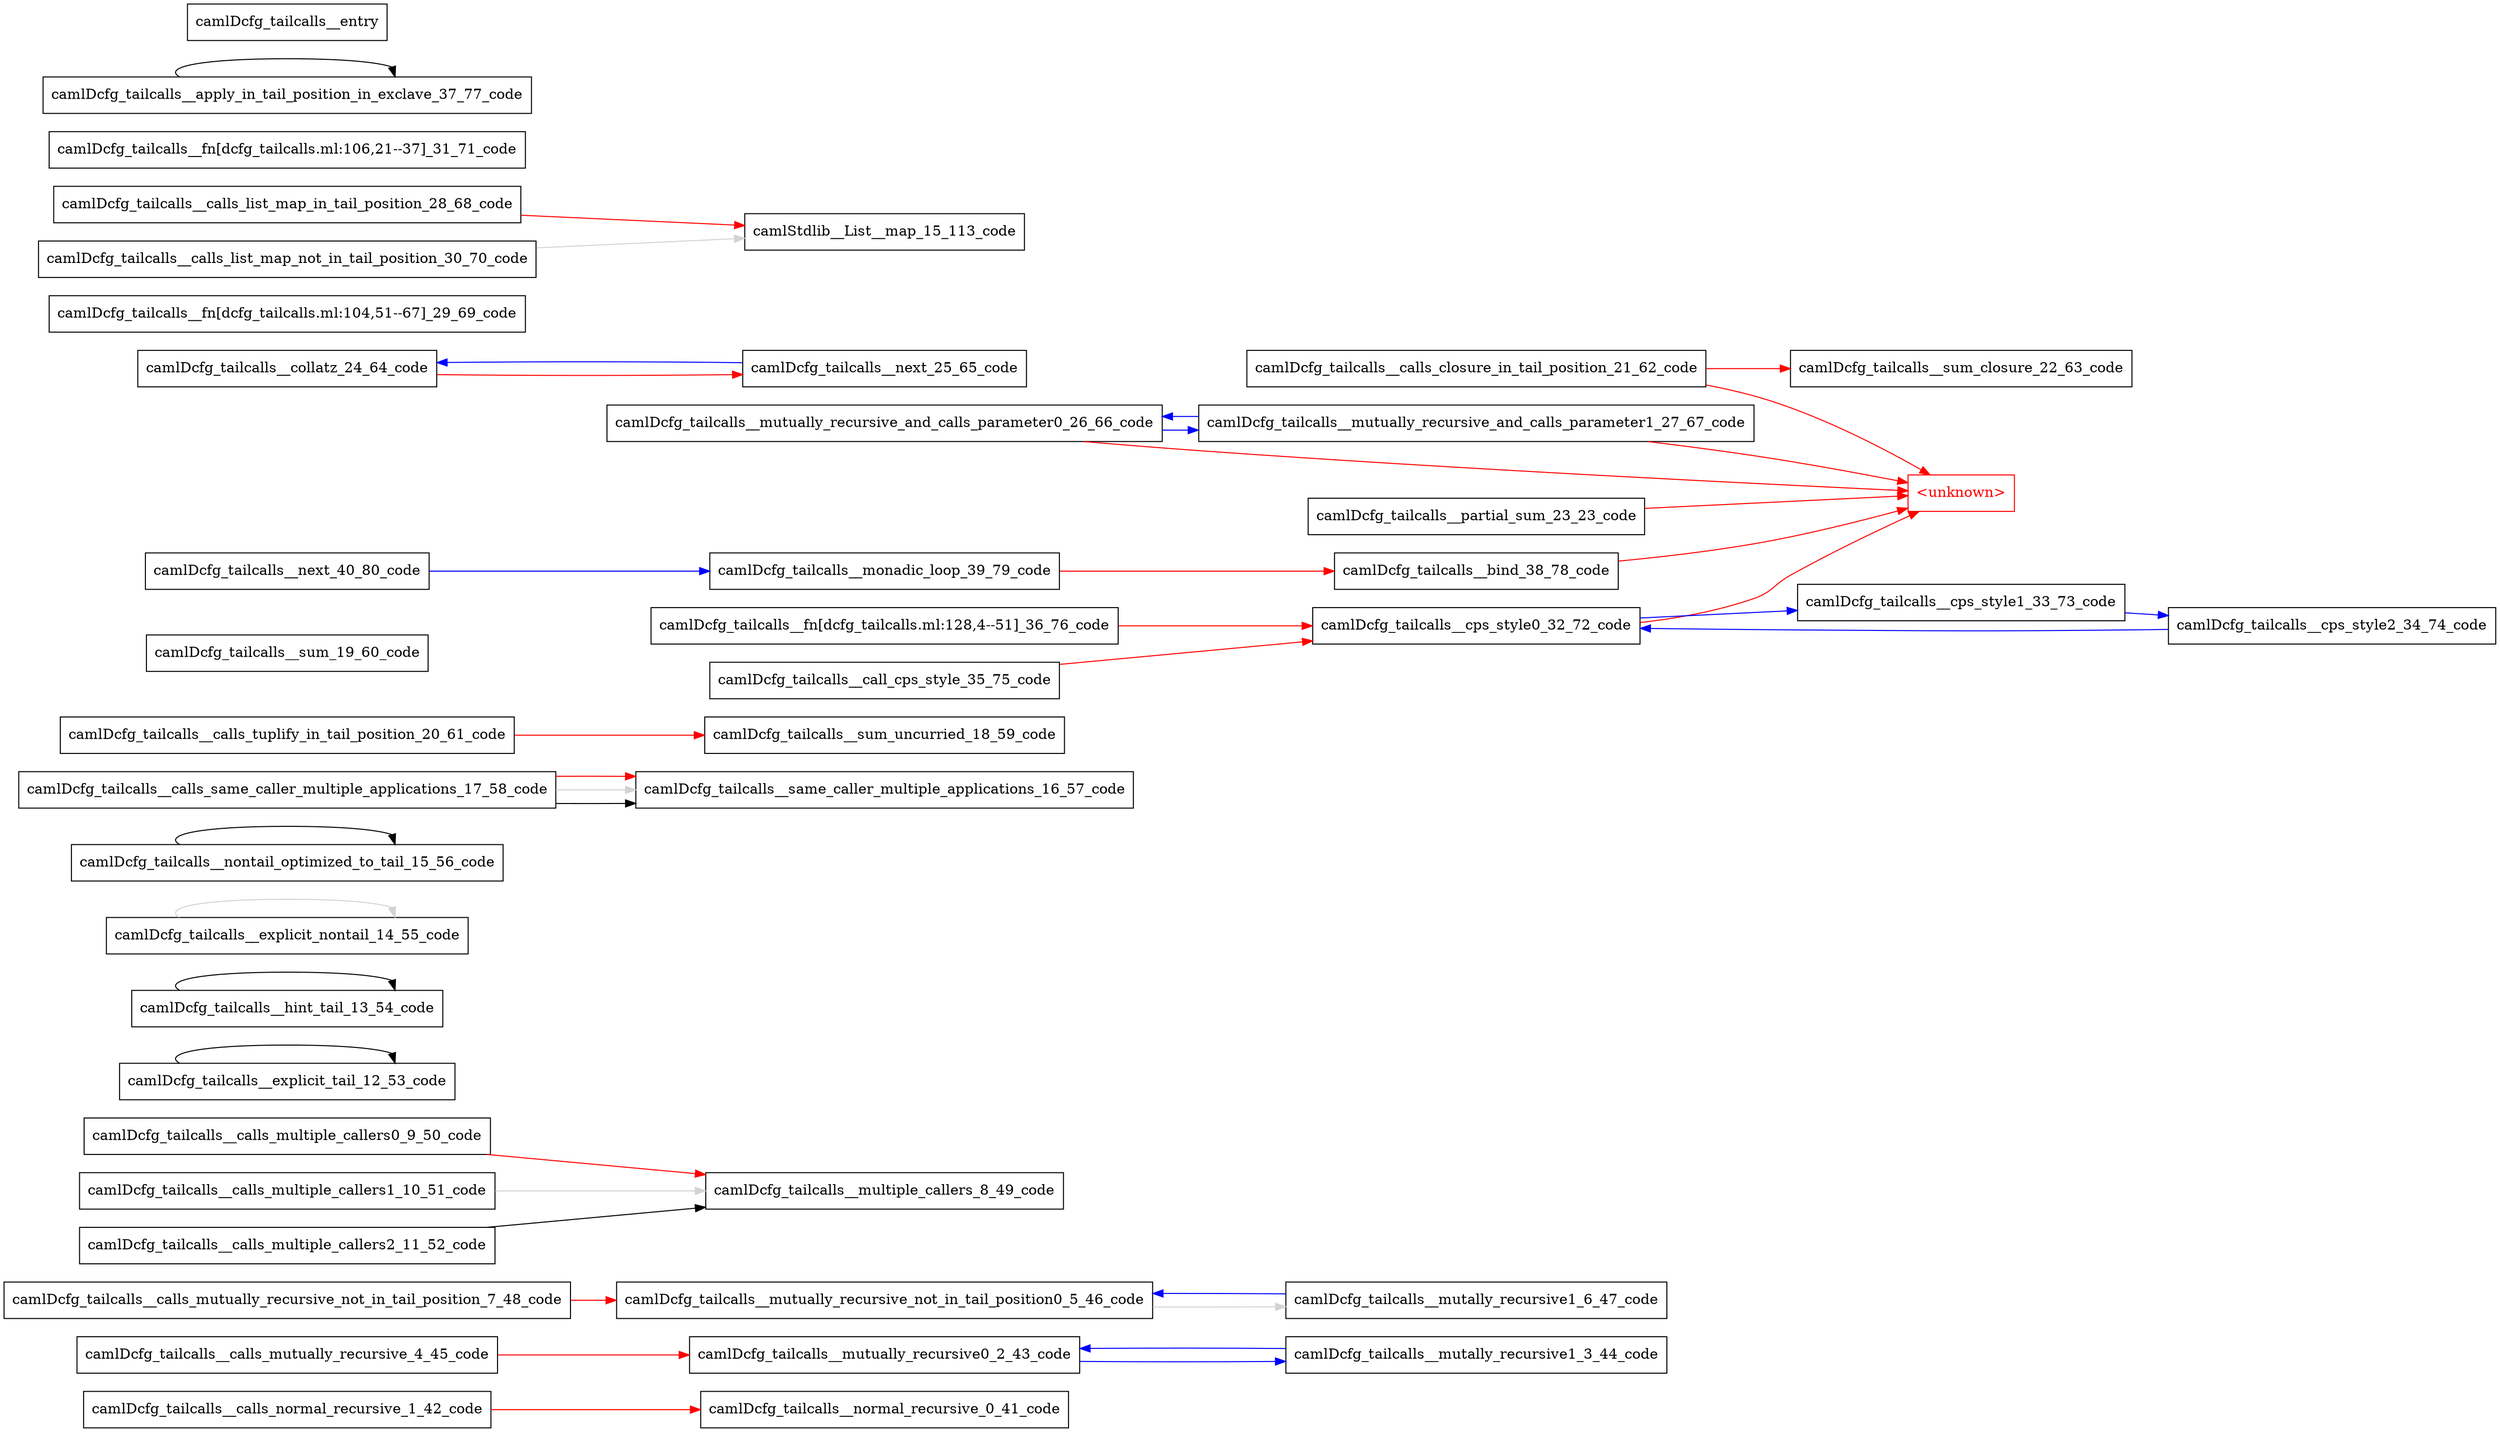 digraph {
  rankdir=LR
  0 [label="camlDcfg_tailcalls__normal_recursive_0_41_code" shape=box color="black" fontcolor="black"]
  1 [label="camlDcfg_tailcalls__calls_normal_recursive_1_42_code" shape=box color="black" fontcolor="black"]
  1 -> 0 [color="red" style="solid"]
  2 [label="camlDcfg_tailcalls__mutually_recursive0_2_43_code" shape=box color="black" fontcolor="black"]
  2 -> 3 [color="blue" style="solid"]
  3 [label="camlDcfg_tailcalls__mutally_recursive1_3_44_code" shape=box color="black" fontcolor="black"]
  3 -> 2 [color="blue" style="solid"]
  4 [label="camlDcfg_tailcalls__calls_mutually_recursive_4_45_code" shape=box color="black" fontcolor="black"]
  4 -> 2 [color="red" style="solid"]
  5 [label="camlDcfg_tailcalls__mutually_recursive_not_in_tail_position0_5_46_code" shape=box color="black" fontcolor="black"]
  5 -> 6 [color="lightgrey" style="solid"]
  6 [label="camlDcfg_tailcalls__mutally_recursive1_6_47_code" shape=box color="black" fontcolor="black"]
  6 -> 5 [color="blue" style="solid"]
  7 [label="camlDcfg_tailcalls__calls_mutually_recursive_not_in_tail_position_7_48_code" shape=box color="black" fontcolor="black"]
  7 -> 5 [color="red" style="solid"]
  8 [label="camlDcfg_tailcalls__multiple_callers_8_49_code" shape=box color="black" fontcolor="black"]
  9 [label="camlDcfg_tailcalls__calls_multiple_callers0_9_50_code" shape=box color="black" fontcolor="black"]
  9 -> 8 [color="red" style="solid"]
  10 [label="camlDcfg_tailcalls__calls_multiple_callers1_10_51_code" shape=box color="black" fontcolor="black"]
  10 -> 8 [color="lightgrey" style="solid"]
  11 [label="camlDcfg_tailcalls__calls_multiple_callers2_11_52_code" shape=box color="black" fontcolor="black"]
  11 -> 8 [color="black" style="solid"]
  12 [label="camlDcfg_tailcalls__explicit_tail_12_53_code" shape=box color="black" fontcolor="black"]
  12 -> 12 [color="black" style="solid"]
  13 [label="camlDcfg_tailcalls__hint_tail_13_54_code" shape=box color="black" fontcolor="black"]
  13 -> 13 [color="black" style="solid"]
  14 [label="camlDcfg_tailcalls__explicit_nontail_14_55_code" shape=box color="black" fontcolor="black"]
  14 -> 14 [color="lightgrey" style="solid"]
  15 [label="camlDcfg_tailcalls__nontail_optimized_to_tail_15_56_code" shape=box color="black" fontcolor="black"]
  15 -> 15 [color="black" style="solid"]
  16 [label="camlDcfg_tailcalls__same_caller_multiple_applications_16_57_code" shape=box color="black" fontcolor="black"]
  17 [label="camlDcfg_tailcalls__calls_same_caller_multiple_applications_17_58_code" shape=box color="black" fontcolor="black"]
  17 -> 16 [color="black" style="solid"]
  17 -> 16 [color="lightgrey" style="solid"]
  17 -> 16 [color="red" style="solid"]
  18 [label="camlDcfg_tailcalls__sum_uncurried_18_59_code" shape=box color="black" fontcolor="black"]
  19 [label="camlDcfg_tailcalls__sum_19_60_code" shape=box color="black" fontcolor="black"]
  20 [label="camlDcfg_tailcalls__calls_tuplify_in_tail_position_20_61_code" shape=box color="black" fontcolor="black"]
  20 -> 18 [color="red" style="solid"]
  21 [label="camlDcfg_tailcalls__calls_closure_in_tail_position_21_62_code" shape=box color="black" fontcolor="black"]
  21 -> unknown [color="red" style="solid"]
  21 -> 22 [color="red" style="solid"]
  22 [label="camlDcfg_tailcalls__sum_closure_22_63_code" shape=box color="black" fontcolor="black"]
  23 [label="camlDcfg_tailcalls__partial_sum_23_23_code" shape=box color="black" fontcolor="black"]
  23 -> unknown [color="red" style="solid"]
  24 [label="camlDcfg_tailcalls__collatz_24_64_code" shape=box color="black" fontcolor="black"]
  24 -> 25 [color="red" style="solid"]
  25 [label="camlDcfg_tailcalls__next_25_65_code" shape=box color="black" fontcolor="black"]
  25 -> 24 [color="blue" style="solid"]
  26 [label="camlDcfg_tailcalls__mutually_recursive_and_calls_parameter0_26_66_code" shape=box color="black" fontcolor="black"]
  26 -> 27 [color="blue" style="solid"]
  26 -> unknown [color="red" style="solid"]
  27 [label="camlDcfg_tailcalls__mutually_recursive_and_calls_parameter1_27_67_code" shape=box color="black" fontcolor="black"]
  27 -> 26 [color="blue" style="solid"]
  27 -> unknown [color="red" style="solid"]
  28 [label="camlDcfg_tailcalls__fn[dcfg_tailcalls.ml:104,51--67]_29_69_code" shape=box color="black" fontcolor="black"]
  29 [label="camlDcfg_tailcalls__calls_list_map_in_tail_position_28_68_code" shape=box color="black" fontcolor="black"]
  29 -> 30 [color="red" style="solid"]
  30 [label="camlStdlib__List__map_15_113_code" shape=box color="black" fontcolor="black"]
  31 [label="camlDcfg_tailcalls__calls_list_map_not_in_tail_position_30_70_code" shape=box color="black" fontcolor="black"]
  31 -> 30 [color="lightgrey" style="solid"]
  32 [label="camlDcfg_tailcalls__fn[dcfg_tailcalls.ml:106,21--37]_31_71_code" shape=box color="black" fontcolor="black"]
  33 [label="camlDcfg_tailcalls__cps_style0_32_72_code" shape=box color="black" fontcolor="black"]
  33 -> unknown [color="red" style="solid"]
  33 -> 34 [color="blue" style="solid"]
  34 [label="camlDcfg_tailcalls__cps_style1_33_73_code" shape=box color="black" fontcolor="black"]
  34 -> 35 [color="blue" style="solid"]
  35 [label="camlDcfg_tailcalls__cps_style2_34_74_code" shape=box color="black" fontcolor="black"]
  35 -> 33 [color="blue" style="solid"]
  36 [label="camlDcfg_tailcalls__call_cps_style_35_75_code" shape=box color="black" fontcolor="black"]
  36 -> 33 [color="red" style="solid"]
  37 [label="camlDcfg_tailcalls__fn[dcfg_tailcalls.ml:128,4--51]_36_76_code" shape=box color="black" fontcolor="black"]
  37 -> 33 [color="red" style="solid"]
  38 [label="camlDcfg_tailcalls__apply_in_tail_position_in_exclave_37_77_code" shape=box color="black" fontcolor="black"]
  38 -> 38 [color="black" style="solid"]
  39 [label="camlDcfg_tailcalls__bind_38_78_code" shape=box color="black" fontcolor="black"]
  39 -> unknown [color="red" style="solid"]
  40 [label="camlDcfg_tailcalls__monadic_loop_39_79_code" shape=box color="black" fontcolor="black"]
  40 -> 39 [color="red" style="solid"]
  41 [label="camlDcfg_tailcalls__next_40_80_code" shape=box color="black" fontcolor="black"]
  41 -> 40 [color="blue" style="solid"]
  42 [label="camlDcfg_tailcalls__entry" shape=box color="black" fontcolor="black"]
  unknown [label="<unknown>" shape=box color="red" fontcolor="red"]
}

